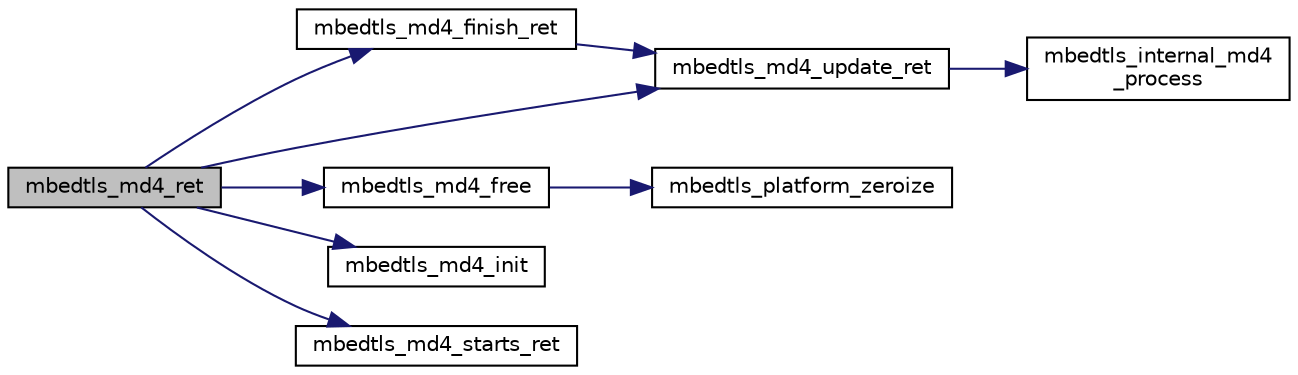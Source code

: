 digraph "mbedtls_md4_ret"
{
 // LATEX_PDF_SIZE
  edge [fontname="Helvetica",fontsize="10",labelfontname="Helvetica",labelfontsize="10"];
  node [fontname="Helvetica",fontsize="10",shape=record];
  rankdir="LR";
  Node1 [label="mbedtls_md4_ret",height=0.2,width=0.4,color="black", fillcolor="grey75", style="filled", fontcolor="black",tooltip="Output = MD4( input buffer )"];
  Node1 -> Node2 [color="midnightblue",fontsize="10",style="solid",fontname="Helvetica"];
  Node2 [label="mbedtls_md4_finish_ret",height=0.2,width=0.4,color="black", fillcolor="white", style="filled",URL="$d8/d71/md4_8c.html#ab1bcf8a20baf1f2ddf532e86393c9a36",tooltip="MD4 final digest."];
  Node2 -> Node3 [color="midnightblue",fontsize="10",style="solid",fontname="Helvetica"];
  Node3 [label="mbedtls_md4_update_ret",height=0.2,width=0.4,color="black", fillcolor="white", style="filled",URL="$d8/d71/md4_8c.html#a8d14a0483b34448d0a6996778216c45b",tooltip="MD4 process buffer."];
  Node3 -> Node4 [color="midnightblue",fontsize="10",style="solid",fontname="Helvetica"];
  Node4 [label="mbedtls_internal_md4\l_process",height=0.2,width=0.4,color="black", fillcolor="white", style="filled",URL="$d8/d71/md4_8c.html#af484c3fb8a49e53c9e721af2d09e7d6f",tooltip="MD4 process data block (internal use only)"];
  Node1 -> Node5 [color="midnightblue",fontsize="10",style="solid",fontname="Helvetica"];
  Node5 [label="mbedtls_md4_free",height=0.2,width=0.4,color="black", fillcolor="white", style="filled",URL="$d8/d71/md4_8c.html#a56a836dc38098767dd9e7f80006ffb6e",tooltip="Clear MD4 context."];
  Node5 -> Node6 [color="midnightblue",fontsize="10",style="solid",fontname="Helvetica"];
  Node6 [label="mbedtls_platform_zeroize",height=0.2,width=0.4,color="black", fillcolor="white", style="filled",URL="$dd/dde/platform__util_8c.html#aa4e36b2c1c58d8ad89e1e11b6ebea2d9",tooltip="Securely zeroize a buffer."];
  Node1 -> Node7 [color="midnightblue",fontsize="10",style="solid",fontname="Helvetica"];
  Node7 [label="mbedtls_md4_init",height=0.2,width=0.4,color="black", fillcolor="white", style="filled",URL="$d8/d71/md4_8c.html#abfef5f8247f877eeb22a8a4c50b113bf",tooltip="Initialize MD4 context."];
  Node1 -> Node8 [color="midnightblue",fontsize="10",style="solid",fontname="Helvetica"];
  Node8 [label="mbedtls_md4_starts_ret",height=0.2,width=0.4,color="black", fillcolor="white", style="filled",URL="$d8/d71/md4_8c.html#a2490d34c64487efd1820c0eca963408f",tooltip="MD4 context setup."];
  Node1 -> Node3 [color="midnightblue",fontsize="10",style="solid",fontname="Helvetica"];
}

